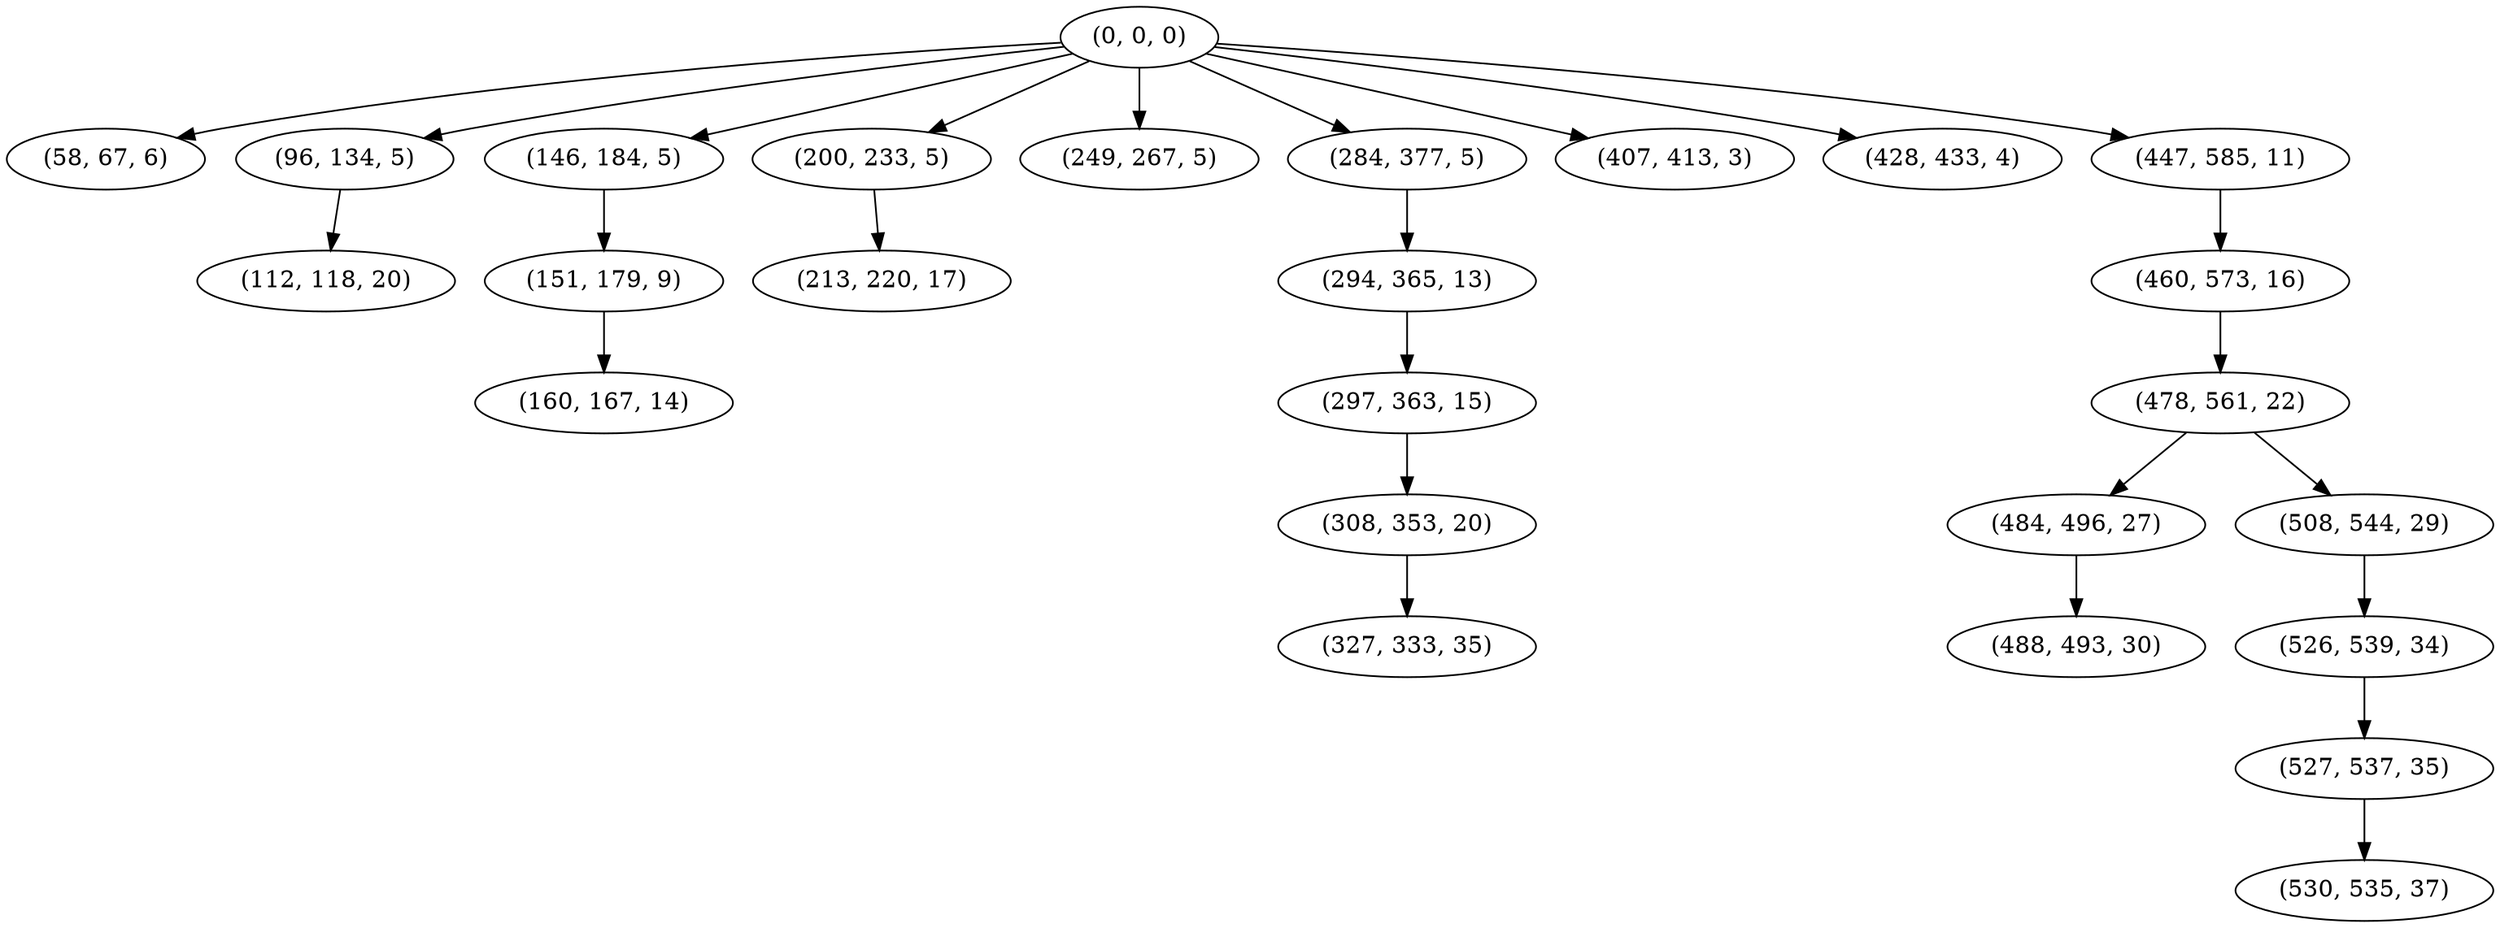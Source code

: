 digraph tree {
    "(0, 0, 0)";
    "(58, 67, 6)";
    "(96, 134, 5)";
    "(112, 118, 20)";
    "(146, 184, 5)";
    "(151, 179, 9)";
    "(160, 167, 14)";
    "(200, 233, 5)";
    "(213, 220, 17)";
    "(249, 267, 5)";
    "(284, 377, 5)";
    "(294, 365, 13)";
    "(297, 363, 15)";
    "(308, 353, 20)";
    "(327, 333, 35)";
    "(407, 413, 3)";
    "(428, 433, 4)";
    "(447, 585, 11)";
    "(460, 573, 16)";
    "(478, 561, 22)";
    "(484, 496, 27)";
    "(488, 493, 30)";
    "(508, 544, 29)";
    "(526, 539, 34)";
    "(527, 537, 35)";
    "(530, 535, 37)";
    "(0, 0, 0)" -> "(58, 67, 6)";
    "(0, 0, 0)" -> "(96, 134, 5)";
    "(0, 0, 0)" -> "(146, 184, 5)";
    "(0, 0, 0)" -> "(200, 233, 5)";
    "(0, 0, 0)" -> "(249, 267, 5)";
    "(0, 0, 0)" -> "(284, 377, 5)";
    "(0, 0, 0)" -> "(407, 413, 3)";
    "(0, 0, 0)" -> "(428, 433, 4)";
    "(0, 0, 0)" -> "(447, 585, 11)";
    "(96, 134, 5)" -> "(112, 118, 20)";
    "(146, 184, 5)" -> "(151, 179, 9)";
    "(151, 179, 9)" -> "(160, 167, 14)";
    "(200, 233, 5)" -> "(213, 220, 17)";
    "(284, 377, 5)" -> "(294, 365, 13)";
    "(294, 365, 13)" -> "(297, 363, 15)";
    "(297, 363, 15)" -> "(308, 353, 20)";
    "(308, 353, 20)" -> "(327, 333, 35)";
    "(447, 585, 11)" -> "(460, 573, 16)";
    "(460, 573, 16)" -> "(478, 561, 22)";
    "(478, 561, 22)" -> "(484, 496, 27)";
    "(478, 561, 22)" -> "(508, 544, 29)";
    "(484, 496, 27)" -> "(488, 493, 30)";
    "(508, 544, 29)" -> "(526, 539, 34)";
    "(526, 539, 34)" -> "(527, 537, 35)";
    "(527, 537, 35)" -> "(530, 535, 37)";
}
